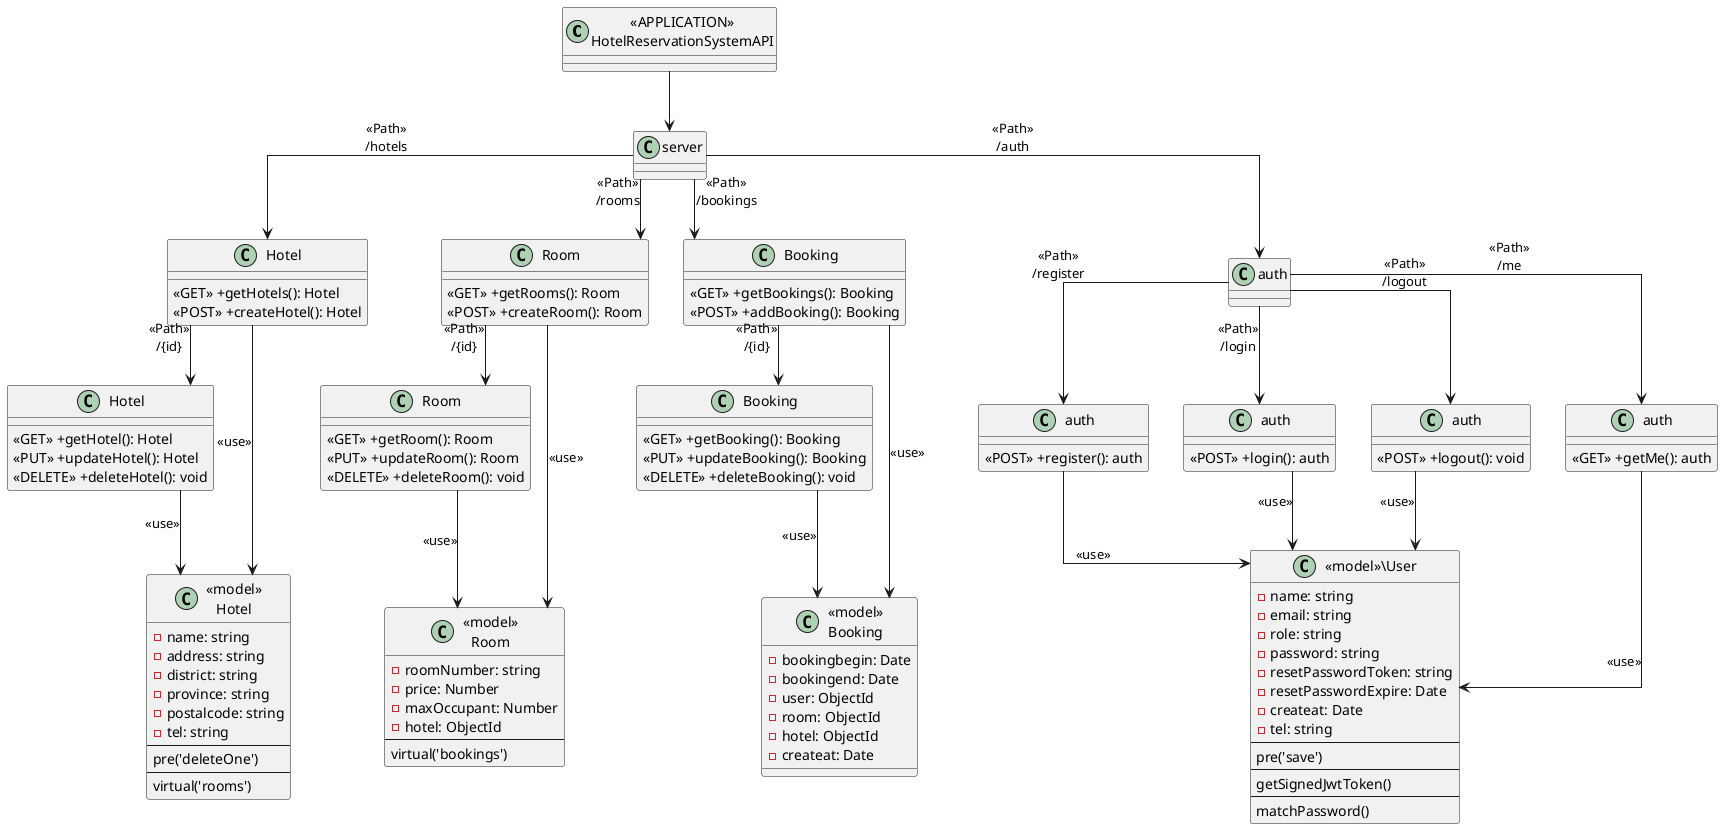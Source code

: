 @startuml HotelReservationSystemAPI
skinparam linetype ortho
class "<<APPLICATION>>\nHotelReservationSystemAPI" as App
class "server" as server

App -down-> server

class "Hotel" as hotel {
  <<GET>> +getHotels(): Hotel
  <<POST>> +createHotel(): Hotel
}
class "Room" as room {
  <<GET>> +getRooms(): Room
  <<POST>> +createRoom(): Room
}
class "Booking" as booking {
  <<GET>> +getBookings(): Booking
  <<POST>> +addBooking(): Booking
}
class "auth" as auth

server -down-> hotel : <<Path>>\n/hotels
server -down-> room : <<Path>>\n/rooms
server -down-> booking : <<Path>>\n/bookings
server -down-> auth : <<Path>>\n/auth

class "Hotel" as hotel2 {
  <<GET>> +getHotel(): Hotel
  <<PUT>> +updateHotel(): Hotel
  <<DELETE>> +deleteHotel(): void
}
class "Room" as room2 {
  <<GET>> +getRoom(): Room
  <<PUT>> +updateRoom(): Room
  <<DELETE>> +deleteRoom(): void
}
class "Booking" as booking2 {
  <<GET>> +getBooking(): Booking
  <<PUT>> +updateBooking(): Booking
  <<DELETE>> +deleteBooking(): void
}

class "auth" as authRegister {
  <<POST>> +register(): auth
}
class "auth" as authLogin {
  <<POST>> +login(): auth
}
class "auth" as authLogout {
  <<POST>> +logout(): void
}
class "auth" as authMe {
  <<GET>> +getMe(): auth
}

hotel -down-> hotel2 : <<Path>>\n/{id}
room -down-> room2 : <<Path>>\n/{id}
booking -down-> booking2 : <<Path>>\n/{id}

auth -down-> authLogin : <<Path>>\n/login
auth -down-> authRegister : <<Path>>\n/register
auth -down-> authLogout : <<Path>>\n/logout
auth -down-> authMe : <<Path>>\n/me

class "<<model>>\nHotel" as modelHotel {
  -name: string
  -address: string
  -district: string
  -province: string
  -postalcode: string
  -tel: string
  --
  pre('deleteOne')
  --
  virtual('rooms')
}

class "<<model>>\nRoom" as modelRoom {
  -roomNumber: string
  -price: Number
  -maxOccupant: Number
  -hotel: ObjectId
  --
  virtual('bookings')
}

class "<<model>>\nBooking" as modelBooking {
  -bookingbegin: Date
  -bookingend: Date
  -user: ObjectId
  -room: ObjectId
  -hotel: ObjectId
  -createat: Date
}

class "<<model>>\User" as modelUser {
  -name: string
  -email: string
  -role: string
  -password: string
  -resetPasswordToken: string
  -resetPasswordExpire: Date
  -createat: Date
  -tel: string
  --
  pre('save')
  --
  getSignedJwtToken()
  --
  matchPassword()
}

hotel -down-> modelHotel : <<use>>
hotel2 -down-> modelHotel : <<use>>
room -down-> modelRoom : <<use>>
room2 -down-> modelRoom : <<use>>
booking -down-> modelBooking : <<use>>
booking2 -down-> modelBooking : <<use>>
authRegister -down-> modelUser : <<use>>
authLogin -down-> modelUser : <<use>>
authMe -down-> modelUser : <<use>>
authLogout -down-> modelUser : <<use>>

@enduml